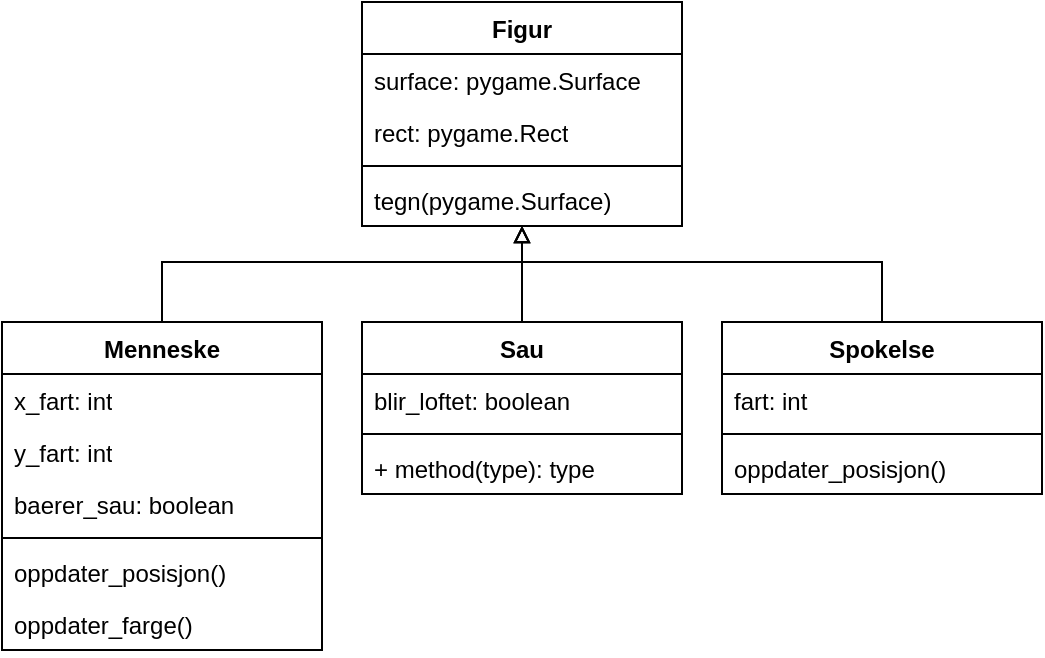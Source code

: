 <mxfile version="22.0.3" type="device">
  <diagram name="Page-1" id="yOymN6CG3ZhkpoSFxEah">
    <mxGraphModel dx="468" dy="1208" grid="1" gridSize="10" guides="1" tooltips="1" connect="1" arrows="1" fold="1" page="1" pageScale="1" pageWidth="827" pageHeight="1169" math="0" shadow="0">
      <root>
        <mxCell id="0" />
        <mxCell id="1" parent="0" />
        <mxCell id="672CcFFPAglIuu4eg1qg-1" value="Figur" style="swimlane;fontStyle=1;align=center;verticalAlign=top;childLayout=stackLayout;horizontal=1;startSize=26;horizontalStack=0;resizeParent=1;resizeParentMax=0;resizeLast=0;collapsible=1;marginBottom=0;whiteSpace=wrap;html=1;" vertex="1" parent="1">
          <mxGeometry x="310" y="100" width="160" height="112" as="geometry" />
        </mxCell>
        <mxCell id="672CcFFPAglIuu4eg1qg-2" value="surface: pygame.Surface" style="text;strokeColor=none;fillColor=none;align=left;verticalAlign=top;spacingLeft=4;spacingRight=4;overflow=hidden;rotatable=0;points=[[0,0.5],[1,0.5]];portConstraint=eastwest;whiteSpace=wrap;html=1;" vertex="1" parent="672CcFFPAglIuu4eg1qg-1">
          <mxGeometry y="26" width="160" height="26" as="geometry" />
        </mxCell>
        <mxCell id="672CcFFPAglIuu4eg1qg-5" value="rect: pygame.Rect" style="text;strokeColor=none;fillColor=none;align=left;verticalAlign=top;spacingLeft=4;spacingRight=4;overflow=hidden;rotatable=0;points=[[0,0.5],[1,0.5]];portConstraint=eastwest;whiteSpace=wrap;html=1;" vertex="1" parent="672CcFFPAglIuu4eg1qg-1">
          <mxGeometry y="52" width="160" height="26" as="geometry" />
        </mxCell>
        <mxCell id="672CcFFPAglIuu4eg1qg-3" value="" style="line;strokeWidth=1;fillColor=none;align=left;verticalAlign=middle;spacingTop=-1;spacingLeft=3;spacingRight=3;rotatable=0;labelPosition=right;points=[];portConstraint=eastwest;strokeColor=inherit;" vertex="1" parent="672CcFFPAglIuu4eg1qg-1">
          <mxGeometry y="78" width="160" height="8" as="geometry" />
        </mxCell>
        <mxCell id="672CcFFPAglIuu4eg1qg-4" value="tegn(pygame.Surface)" style="text;strokeColor=none;fillColor=none;align=left;verticalAlign=top;spacingLeft=4;spacingRight=4;overflow=hidden;rotatable=0;points=[[0,0.5],[1,0.5]];portConstraint=eastwest;whiteSpace=wrap;html=1;" vertex="1" parent="672CcFFPAglIuu4eg1qg-1">
          <mxGeometry y="86" width="160" height="26" as="geometry" />
        </mxCell>
        <mxCell id="672CcFFPAglIuu4eg1qg-6" value="Menneske" style="swimlane;fontStyle=1;align=center;verticalAlign=top;childLayout=stackLayout;horizontal=1;startSize=26;horizontalStack=0;resizeParent=1;resizeParentMax=0;resizeLast=0;collapsible=1;marginBottom=0;whiteSpace=wrap;html=1;" vertex="1" parent="1">
          <mxGeometry x="130" y="260" width="160" height="164" as="geometry" />
        </mxCell>
        <mxCell id="672CcFFPAglIuu4eg1qg-10" value="x_fart: int" style="text;strokeColor=none;fillColor=none;align=left;verticalAlign=top;spacingLeft=4;spacingRight=4;overflow=hidden;rotatable=0;points=[[0,0.5],[1,0.5]];portConstraint=eastwest;whiteSpace=wrap;html=1;" vertex="1" parent="672CcFFPAglIuu4eg1qg-6">
          <mxGeometry y="26" width="160" height="26" as="geometry" />
        </mxCell>
        <mxCell id="672CcFFPAglIuu4eg1qg-20" value="y_fart: int" style="text;strokeColor=none;fillColor=none;align=left;verticalAlign=top;spacingLeft=4;spacingRight=4;overflow=hidden;rotatable=0;points=[[0,0.5],[1,0.5]];portConstraint=eastwest;whiteSpace=wrap;html=1;" vertex="1" parent="672CcFFPAglIuu4eg1qg-6">
          <mxGeometry y="52" width="160" height="26" as="geometry" />
        </mxCell>
        <mxCell id="672CcFFPAglIuu4eg1qg-7" value="baerer_sau: boolean" style="text;strokeColor=none;fillColor=none;align=left;verticalAlign=top;spacingLeft=4;spacingRight=4;overflow=hidden;rotatable=0;points=[[0,0.5],[1,0.5]];portConstraint=eastwest;whiteSpace=wrap;html=1;" vertex="1" parent="672CcFFPAglIuu4eg1qg-6">
          <mxGeometry y="78" width="160" height="26" as="geometry" />
        </mxCell>
        <mxCell id="672CcFFPAglIuu4eg1qg-8" value="" style="line;strokeWidth=1;fillColor=none;align=left;verticalAlign=middle;spacingTop=-1;spacingLeft=3;spacingRight=3;rotatable=0;labelPosition=right;points=[];portConstraint=eastwest;strokeColor=inherit;" vertex="1" parent="672CcFFPAglIuu4eg1qg-6">
          <mxGeometry y="104" width="160" height="8" as="geometry" />
        </mxCell>
        <mxCell id="672CcFFPAglIuu4eg1qg-21" value="oppdater_posisjon()" style="text;strokeColor=none;fillColor=none;align=left;verticalAlign=top;spacingLeft=4;spacingRight=4;overflow=hidden;rotatable=0;points=[[0,0.5],[1,0.5]];portConstraint=eastwest;whiteSpace=wrap;html=1;" vertex="1" parent="672CcFFPAglIuu4eg1qg-6">
          <mxGeometry y="112" width="160" height="26" as="geometry" />
        </mxCell>
        <mxCell id="672CcFFPAglIuu4eg1qg-9" value="oppdater_farge()" style="text;strokeColor=none;fillColor=none;align=left;verticalAlign=top;spacingLeft=4;spacingRight=4;overflow=hidden;rotatable=0;points=[[0,0.5],[1,0.5]];portConstraint=eastwest;whiteSpace=wrap;html=1;" vertex="1" parent="672CcFFPAglIuu4eg1qg-6">
          <mxGeometry y="138" width="160" height="26" as="geometry" />
        </mxCell>
        <mxCell id="672CcFFPAglIuu4eg1qg-17" value="" style="endArrow=block;html=1;rounded=0;exitX=0.5;exitY=0;exitDx=0;exitDy=0;entryX=0.5;entryY=1;entryDx=0;entryDy=0;entryPerimeter=0;endFill=0;" edge="1" parent="1" target="672CcFFPAglIuu4eg1qg-4">
          <mxGeometry width="50" height="50" relative="1" as="geometry">
            <mxPoint x="390.0" y="260" as="sourcePoint" />
            <mxPoint x="630" y="290" as="targetPoint" />
          </mxGeometry>
        </mxCell>
        <mxCell id="672CcFFPAglIuu4eg1qg-18" value="" style="endArrow=block;html=1;rounded=0;exitX=0.5;exitY=0;exitDx=0;exitDy=0;entryX=0.5;entryY=1;entryDx=0;entryDy=0;entryPerimeter=0;endFill=0;" edge="1" parent="1" source="672CcFFPAglIuu4eg1qg-6" target="672CcFFPAglIuu4eg1qg-4">
          <mxGeometry width="50" height="50" relative="1" as="geometry">
            <mxPoint x="460" y="340" as="sourcePoint" />
            <mxPoint x="510" y="290" as="targetPoint" />
            <Array as="points">
              <mxPoint x="210" y="230" />
              <mxPoint x="390" y="230" />
            </Array>
          </mxGeometry>
        </mxCell>
        <mxCell id="672CcFFPAglIuu4eg1qg-19" value="" style="endArrow=block;html=1;rounded=0;exitX=0.5;exitY=0;exitDx=0;exitDy=0;entryX=0.5;entryY=1;entryDx=0;entryDy=0;entryPerimeter=0;endFill=0;" edge="1" parent="1" target="672CcFFPAglIuu4eg1qg-4">
          <mxGeometry width="50" height="50" relative="1" as="geometry">
            <mxPoint x="570" y="260" as="sourcePoint" />
            <mxPoint x="510" y="290" as="targetPoint" />
            <Array as="points">
              <mxPoint x="570" y="230" />
              <mxPoint x="390" y="230" />
            </Array>
          </mxGeometry>
        </mxCell>
        <mxCell id="672CcFFPAglIuu4eg1qg-25" value="Sau" style="swimlane;fontStyle=1;align=center;verticalAlign=top;childLayout=stackLayout;horizontal=1;startSize=26;horizontalStack=0;resizeParent=1;resizeParentMax=0;resizeLast=0;collapsible=1;marginBottom=0;whiteSpace=wrap;html=1;" vertex="1" parent="1">
          <mxGeometry x="310" y="260" width="160" height="86" as="geometry" />
        </mxCell>
        <mxCell id="672CcFFPAglIuu4eg1qg-26" value="blir_loftet: boolean" style="text;strokeColor=none;fillColor=none;align=left;verticalAlign=top;spacingLeft=4;spacingRight=4;overflow=hidden;rotatable=0;points=[[0,0.5],[1,0.5]];portConstraint=eastwest;whiteSpace=wrap;html=1;" vertex="1" parent="672CcFFPAglIuu4eg1qg-25">
          <mxGeometry y="26" width="160" height="26" as="geometry" />
        </mxCell>
        <mxCell id="672CcFFPAglIuu4eg1qg-27" value="" style="line;strokeWidth=1;fillColor=none;align=left;verticalAlign=middle;spacingTop=-1;spacingLeft=3;spacingRight=3;rotatable=0;labelPosition=right;points=[];portConstraint=eastwest;strokeColor=inherit;" vertex="1" parent="672CcFFPAglIuu4eg1qg-25">
          <mxGeometry y="52" width="160" height="8" as="geometry" />
        </mxCell>
        <mxCell id="672CcFFPAglIuu4eg1qg-28" value="+ method(type): type" style="text;strokeColor=none;fillColor=none;align=left;verticalAlign=top;spacingLeft=4;spacingRight=4;overflow=hidden;rotatable=0;points=[[0,0.5],[1,0.5]];portConstraint=eastwest;whiteSpace=wrap;html=1;" vertex="1" parent="672CcFFPAglIuu4eg1qg-25">
          <mxGeometry y="60" width="160" height="26" as="geometry" />
        </mxCell>
        <mxCell id="672CcFFPAglIuu4eg1qg-30" value="Spokelse" style="swimlane;fontStyle=1;align=center;verticalAlign=top;childLayout=stackLayout;horizontal=1;startSize=26;horizontalStack=0;resizeParent=1;resizeParentMax=0;resizeLast=0;collapsible=1;marginBottom=0;whiteSpace=wrap;html=1;" vertex="1" parent="1">
          <mxGeometry x="490" y="260" width="160" height="86" as="geometry" />
        </mxCell>
        <mxCell id="672CcFFPAglIuu4eg1qg-31" value="fart: int" style="text;strokeColor=none;fillColor=none;align=left;verticalAlign=top;spacingLeft=4;spacingRight=4;overflow=hidden;rotatable=0;points=[[0,0.5],[1,0.5]];portConstraint=eastwest;whiteSpace=wrap;html=1;" vertex="1" parent="672CcFFPAglIuu4eg1qg-30">
          <mxGeometry y="26" width="160" height="26" as="geometry" />
        </mxCell>
        <mxCell id="672CcFFPAglIuu4eg1qg-32" value="" style="line;strokeWidth=1;fillColor=none;align=left;verticalAlign=middle;spacingTop=-1;spacingLeft=3;spacingRight=3;rotatable=0;labelPosition=right;points=[];portConstraint=eastwest;strokeColor=inherit;" vertex="1" parent="672CcFFPAglIuu4eg1qg-30">
          <mxGeometry y="52" width="160" height="8" as="geometry" />
        </mxCell>
        <mxCell id="672CcFFPAglIuu4eg1qg-33" value="oppdater_posisjon()" style="text;strokeColor=none;fillColor=none;align=left;verticalAlign=top;spacingLeft=4;spacingRight=4;overflow=hidden;rotatable=0;points=[[0,0.5],[1,0.5]];portConstraint=eastwest;whiteSpace=wrap;html=1;" vertex="1" parent="672CcFFPAglIuu4eg1qg-30">
          <mxGeometry y="60" width="160" height="26" as="geometry" />
        </mxCell>
      </root>
    </mxGraphModel>
  </diagram>
</mxfile>
